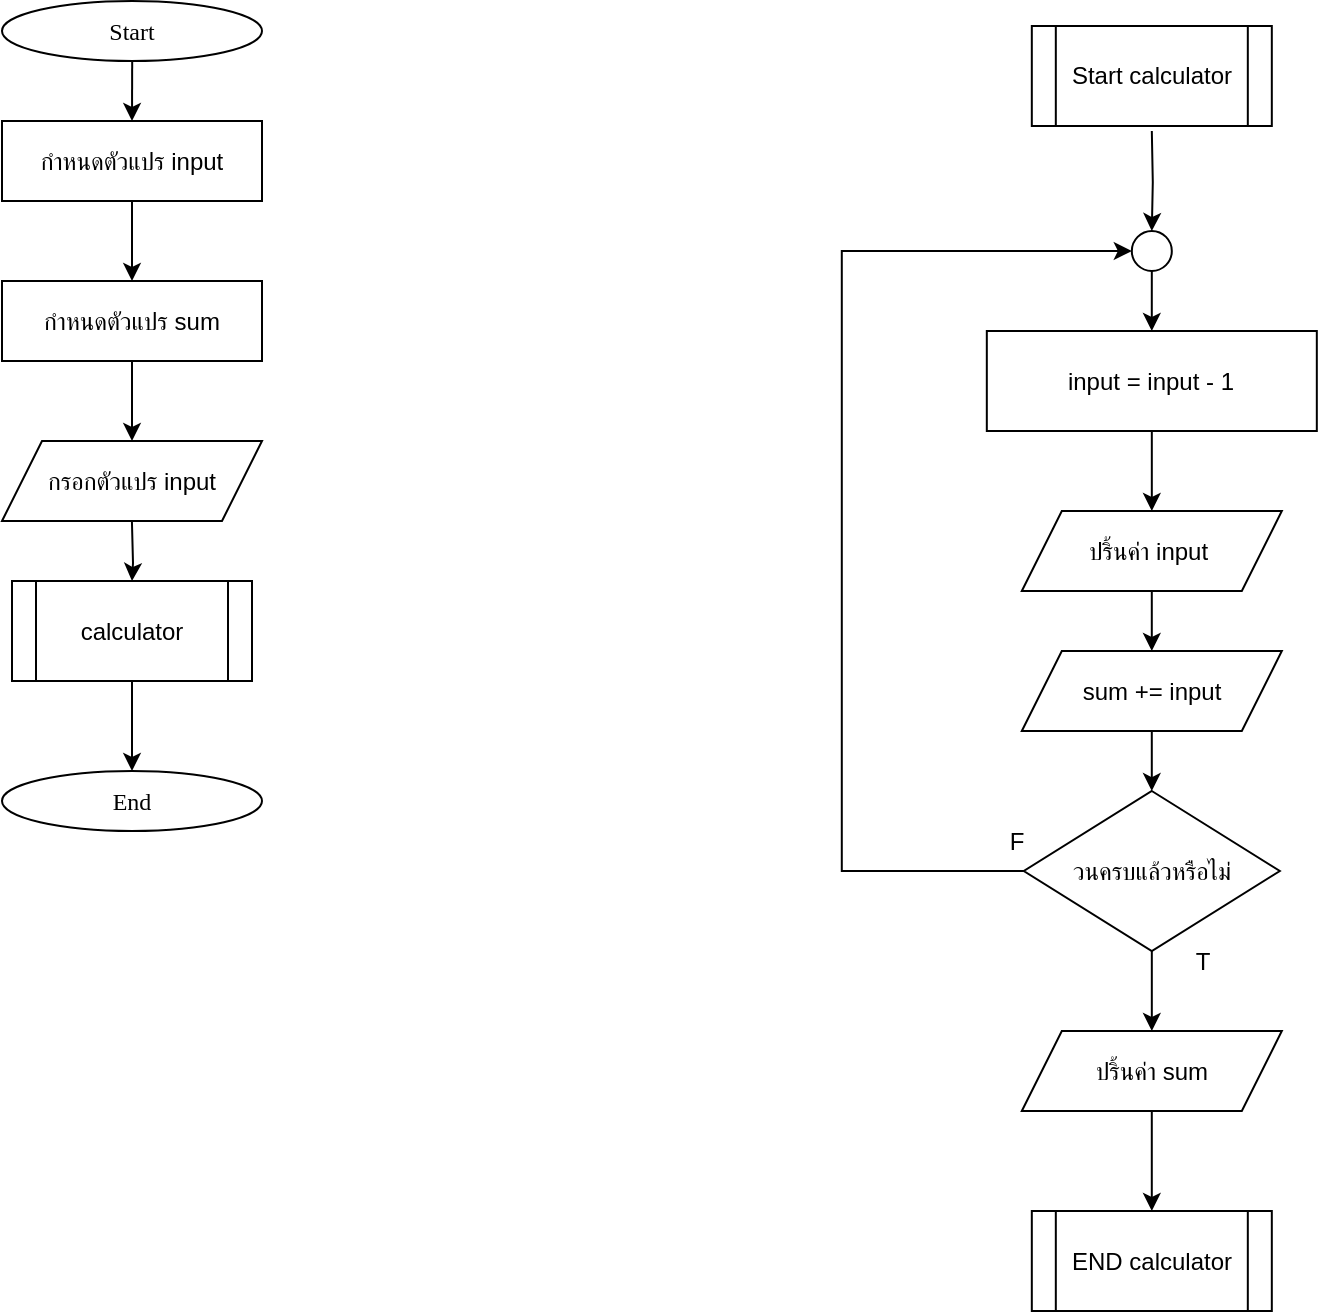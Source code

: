 <mxfile version="25.0.1">
  <diagram name="Page-1" id="jqtDfp9G0DkVb52njHlR">
    <mxGraphModel dx="1947" dy="1695" grid="1" gridSize="10" guides="1" tooltips="1" connect="1" arrows="1" fold="1" page="1" pageScale="1" pageWidth="850" pageHeight="1100" math="0" shadow="0">
      <root>
        <mxCell id="0" />
        <mxCell id="1" parent="0" />
        <mxCell id="b5LVz2yBr0nGCT3Sj8Nb-5" value="" style="edgeStyle=orthogonalEdgeStyle;rounded=0;orthogonalLoop=1;jettySize=auto;html=1;entryX=0.5;entryY=0;entryDx=0;entryDy=0;" edge="1" parent="1" target="b5LVz2yBr0nGCT3Sj8Nb-17">
          <mxGeometry relative="1" as="geometry">
            <mxPoint x="-175.09" y="-917.5" as="targetPoint" />
            <mxPoint x="-175.09" y="-957.5" as="sourcePoint" />
          </mxGeometry>
        </mxCell>
        <mxCell id="b5LVz2yBr0nGCT3Sj8Nb-7" value="" style="edgeStyle=orthogonalEdgeStyle;rounded=0;orthogonalLoop=1;jettySize=auto;html=1;" edge="1" parent="1" source="b5LVz2yBr0nGCT3Sj8Nb-8" target="b5LVz2yBr0nGCT3Sj8Nb-15">
          <mxGeometry relative="1" as="geometry" />
        </mxCell>
        <mxCell id="b5LVz2yBr0nGCT3Sj8Nb-8" value="input = input - 1" style="rounded=0;whiteSpace=wrap;html=1;" vertex="1" parent="1">
          <mxGeometry x="-257.59" y="-857.5" width="165" height="50" as="geometry" />
        </mxCell>
        <mxCell id="b5LVz2yBr0nGCT3Sj8Nb-11" style="edgeStyle=orthogonalEdgeStyle;rounded=0;orthogonalLoop=1;jettySize=auto;html=1;entryX=0;entryY=0.5;entryDx=0;entryDy=0;" edge="1" parent="1" source="b5LVz2yBr0nGCT3Sj8Nb-13" target="b5LVz2yBr0nGCT3Sj8Nb-17">
          <mxGeometry relative="1" as="geometry">
            <Array as="points">
              <mxPoint x="-330.09" y="-587.5" />
              <mxPoint x="-330.09" y="-897.5" />
            </Array>
          </mxGeometry>
        </mxCell>
        <mxCell id="b5LVz2yBr0nGCT3Sj8Nb-12" value="" style="edgeStyle=orthogonalEdgeStyle;rounded=0;orthogonalLoop=1;jettySize=auto;html=1;" edge="1" parent="1" source="b5LVz2yBr0nGCT3Sj8Nb-13" target="b5LVz2yBr0nGCT3Sj8Nb-19">
          <mxGeometry relative="1" as="geometry" />
        </mxCell>
        <mxCell id="b5LVz2yBr0nGCT3Sj8Nb-13" value="วนครบแล้วหรือไม่" style="rhombus;whiteSpace=wrap;html=1;" vertex="1" parent="1">
          <mxGeometry x="-239.09" y="-627.5" width="128" height="80" as="geometry" />
        </mxCell>
        <mxCell id="b5LVz2yBr0nGCT3Sj8Nb-14" value="" style="edgeStyle=orthogonalEdgeStyle;rounded=0;orthogonalLoop=1;jettySize=auto;html=1;" edge="1" parent="1" source="b5LVz2yBr0nGCT3Sj8Nb-15" target="b5LVz2yBr0nGCT3Sj8Nb-21">
          <mxGeometry relative="1" as="geometry" />
        </mxCell>
        <mxCell id="b5LVz2yBr0nGCT3Sj8Nb-15" value="ปริ้นค่า input&amp;nbsp;" style="rounded=0;whiteSpace=wrap;html=1;shape=parallelogram;perimeter=parallelogramPerimeter;fixedSize=1;" vertex="1" parent="1">
          <mxGeometry x="-240.09" y="-767.5" width="130" height="40" as="geometry" />
        </mxCell>
        <mxCell id="b5LVz2yBr0nGCT3Sj8Nb-16" value="" style="edgeStyle=orthogonalEdgeStyle;rounded=0;orthogonalLoop=1;jettySize=auto;html=1;" edge="1" parent="1" source="b5LVz2yBr0nGCT3Sj8Nb-17" target="b5LVz2yBr0nGCT3Sj8Nb-8">
          <mxGeometry relative="1" as="geometry" />
        </mxCell>
        <mxCell id="b5LVz2yBr0nGCT3Sj8Nb-17" value="" style="ellipse;whiteSpace=wrap;html=1;aspect=fixed;" vertex="1" parent="1">
          <mxGeometry x="-185.09" y="-907.5" width="20" height="20" as="geometry" />
        </mxCell>
        <mxCell id="b5LVz2yBr0nGCT3Sj8Nb-18" value="" style="edgeStyle=orthogonalEdgeStyle;rounded=0;orthogonalLoop=1;jettySize=auto;html=1;" edge="1" parent="1" source="b5LVz2yBr0nGCT3Sj8Nb-19">
          <mxGeometry relative="1" as="geometry">
            <mxPoint x="-175.09" y="-417.5" as="targetPoint" />
          </mxGeometry>
        </mxCell>
        <mxCell id="b5LVz2yBr0nGCT3Sj8Nb-19" value="ปริ้นค่า sum" style="rounded=0;whiteSpace=wrap;html=1;shape=parallelogram;perimeter=parallelogramPerimeter;fixedSize=1;" vertex="1" parent="1">
          <mxGeometry x="-240.09" y="-507.5" width="130" height="40" as="geometry" />
        </mxCell>
        <mxCell id="b5LVz2yBr0nGCT3Sj8Nb-20" value="" style="edgeStyle=orthogonalEdgeStyle;rounded=0;orthogonalLoop=1;jettySize=auto;html=1;" edge="1" parent="1" source="b5LVz2yBr0nGCT3Sj8Nb-21" target="b5LVz2yBr0nGCT3Sj8Nb-13">
          <mxGeometry relative="1" as="geometry" />
        </mxCell>
        <mxCell id="b5LVz2yBr0nGCT3Sj8Nb-21" value="sum += input" style="rounded=0;whiteSpace=wrap;html=1;shape=parallelogram;perimeter=parallelogramPerimeter;fixedSize=1;" vertex="1" parent="1">
          <mxGeometry x="-240.09" y="-697.5" width="130" height="40" as="geometry" />
        </mxCell>
        <mxCell id="b5LVz2yBr0nGCT3Sj8Nb-23" value="T" style="text;html=1;align=center;verticalAlign=middle;resizable=0;points=[];autosize=1;strokeColor=none;fillColor=none;" vertex="1" parent="1">
          <mxGeometry x="-165.09" y="-557.5" width="30" height="30" as="geometry" />
        </mxCell>
        <mxCell id="b5LVz2yBr0nGCT3Sj8Nb-24" value="F" style="text;html=1;align=center;verticalAlign=middle;resizable=0;points=[];autosize=1;strokeColor=none;fillColor=none;" vertex="1" parent="1">
          <mxGeometry x="-257.59" y="-617.5" width="30" height="30" as="geometry" />
        </mxCell>
        <mxCell id="b5LVz2yBr0nGCT3Sj8Nb-26" value="&lt;font data-font-src=&quot;https://fonts.googleapis.com/css?family=Sarabun&quot; face=&quot;Sarabun&quot;&gt;Start&lt;/font&gt;" style="ellipse;whiteSpace=wrap;html=1;" vertex="1" parent="1">
          <mxGeometry x="-750.0" y="-1022.5" width="130" height="30" as="geometry" />
        </mxCell>
        <mxCell id="b5LVz2yBr0nGCT3Sj8Nb-27" value="&lt;font data-font-src=&quot;https://fonts.googleapis.com/css?family=Sarabun&quot; face=&quot;Sarabun&quot;&gt;End&lt;/font&gt;" style="ellipse;whiteSpace=wrap;html=1;" vertex="1" parent="1">
          <mxGeometry x="-750.0" y="-637.5" width="130" height="30" as="geometry" />
        </mxCell>
        <mxCell id="b5LVz2yBr0nGCT3Sj8Nb-34" value="" style="edgeStyle=orthogonalEdgeStyle;rounded=0;orthogonalLoop=1;jettySize=auto;html=1;" edge="1" parent="1" target="b5LVz2yBr0nGCT3Sj8Nb-37">
          <mxGeometry relative="1" as="geometry">
            <mxPoint x="-685.043" y="-762.5" as="sourcePoint" />
          </mxGeometry>
        </mxCell>
        <mxCell id="b5LVz2yBr0nGCT3Sj8Nb-36" value="" style="edgeStyle=orthogonalEdgeStyle;rounded=0;orthogonalLoop=1;jettySize=auto;html=1;" edge="1" parent="1" source="b5LVz2yBr0nGCT3Sj8Nb-37" target="b5LVz2yBr0nGCT3Sj8Nb-27">
          <mxGeometry relative="1" as="geometry" />
        </mxCell>
        <mxCell id="b5LVz2yBr0nGCT3Sj8Nb-37" value="calculator" style="shape=process;whiteSpace=wrap;html=1;backgroundOutline=1;" vertex="1" parent="1">
          <mxGeometry x="-745" y="-732.5" width="120" height="50" as="geometry" />
        </mxCell>
        <mxCell id="b5LVz2yBr0nGCT3Sj8Nb-38" value="" style="edgeStyle=orthogonalEdgeStyle;rounded=0;orthogonalLoop=1;jettySize=auto;html=1;" edge="1" parent="1">
          <mxGeometry relative="1" as="geometry">
            <mxPoint x="-685.0" y="-962.5" as="targetPoint" />
            <mxPoint x="-684.91" y="-992.5" as="sourcePoint" />
          </mxGeometry>
        </mxCell>
        <mxCell id="b5LVz2yBr0nGCT3Sj8Nb-39" value="" style="edgeStyle=orthogonalEdgeStyle;rounded=0;orthogonalLoop=1;jettySize=auto;html=1;" edge="1" parent="1" source="b5LVz2yBr0nGCT3Sj8Nb-40" target="b5LVz2yBr0nGCT3Sj8Nb-41">
          <mxGeometry relative="1" as="geometry" />
        </mxCell>
        <mxCell id="b5LVz2yBr0nGCT3Sj8Nb-40" value="กำหนดตัวแปร sum" style="rounded=0;whiteSpace=wrap;html=1;" vertex="1" parent="1">
          <mxGeometry x="-750.0" y="-882.5" width="130" height="40" as="geometry" />
        </mxCell>
        <mxCell id="b5LVz2yBr0nGCT3Sj8Nb-41" value="กรอกตัวแปร input" style="rounded=0;whiteSpace=wrap;html=1;shape=parallelogram;perimeter=parallelogramPerimeter;fixedSize=1;" vertex="1" parent="1">
          <mxGeometry x="-750.0" y="-802.5" width="130" height="40" as="geometry" />
        </mxCell>
        <mxCell id="b5LVz2yBr0nGCT3Sj8Nb-42" value="" style="edgeStyle=orthogonalEdgeStyle;rounded=0;orthogonalLoop=1;jettySize=auto;html=1;" edge="1" parent="1" source="b5LVz2yBr0nGCT3Sj8Nb-43" target="b5LVz2yBr0nGCT3Sj8Nb-40">
          <mxGeometry relative="1" as="geometry" />
        </mxCell>
        <mxCell id="b5LVz2yBr0nGCT3Sj8Nb-43" value="กำหนดตัวแปร input" style="rounded=0;whiteSpace=wrap;html=1;" vertex="1" parent="1">
          <mxGeometry x="-750.0" y="-962.5" width="130" height="40" as="geometry" />
        </mxCell>
        <mxCell id="b5LVz2yBr0nGCT3Sj8Nb-44" value="Start calculator" style="shape=process;whiteSpace=wrap;html=1;backgroundOutline=1;" vertex="1" parent="1">
          <mxGeometry x="-235.09" y="-1010" width="120" height="50" as="geometry" />
        </mxCell>
        <mxCell id="b5LVz2yBr0nGCT3Sj8Nb-46" value="END calculator" style="shape=process;whiteSpace=wrap;html=1;backgroundOutline=1;" vertex="1" parent="1">
          <mxGeometry x="-235.09" y="-417.5" width="120" height="50" as="geometry" />
        </mxCell>
      </root>
    </mxGraphModel>
  </diagram>
</mxfile>
